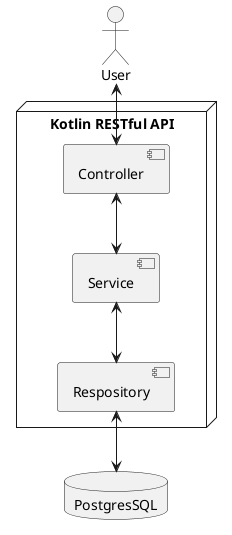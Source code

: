 @startuml

actor "User" as user
node "Kotlin RESTful API" {
    component "Controller" as controller
    component "Service" as service
    component "Respository" as repository
}

database "PostgresSQL" as database

user <--> controller
controller <--> service
service <--> repository
repository <--> database


@enduml